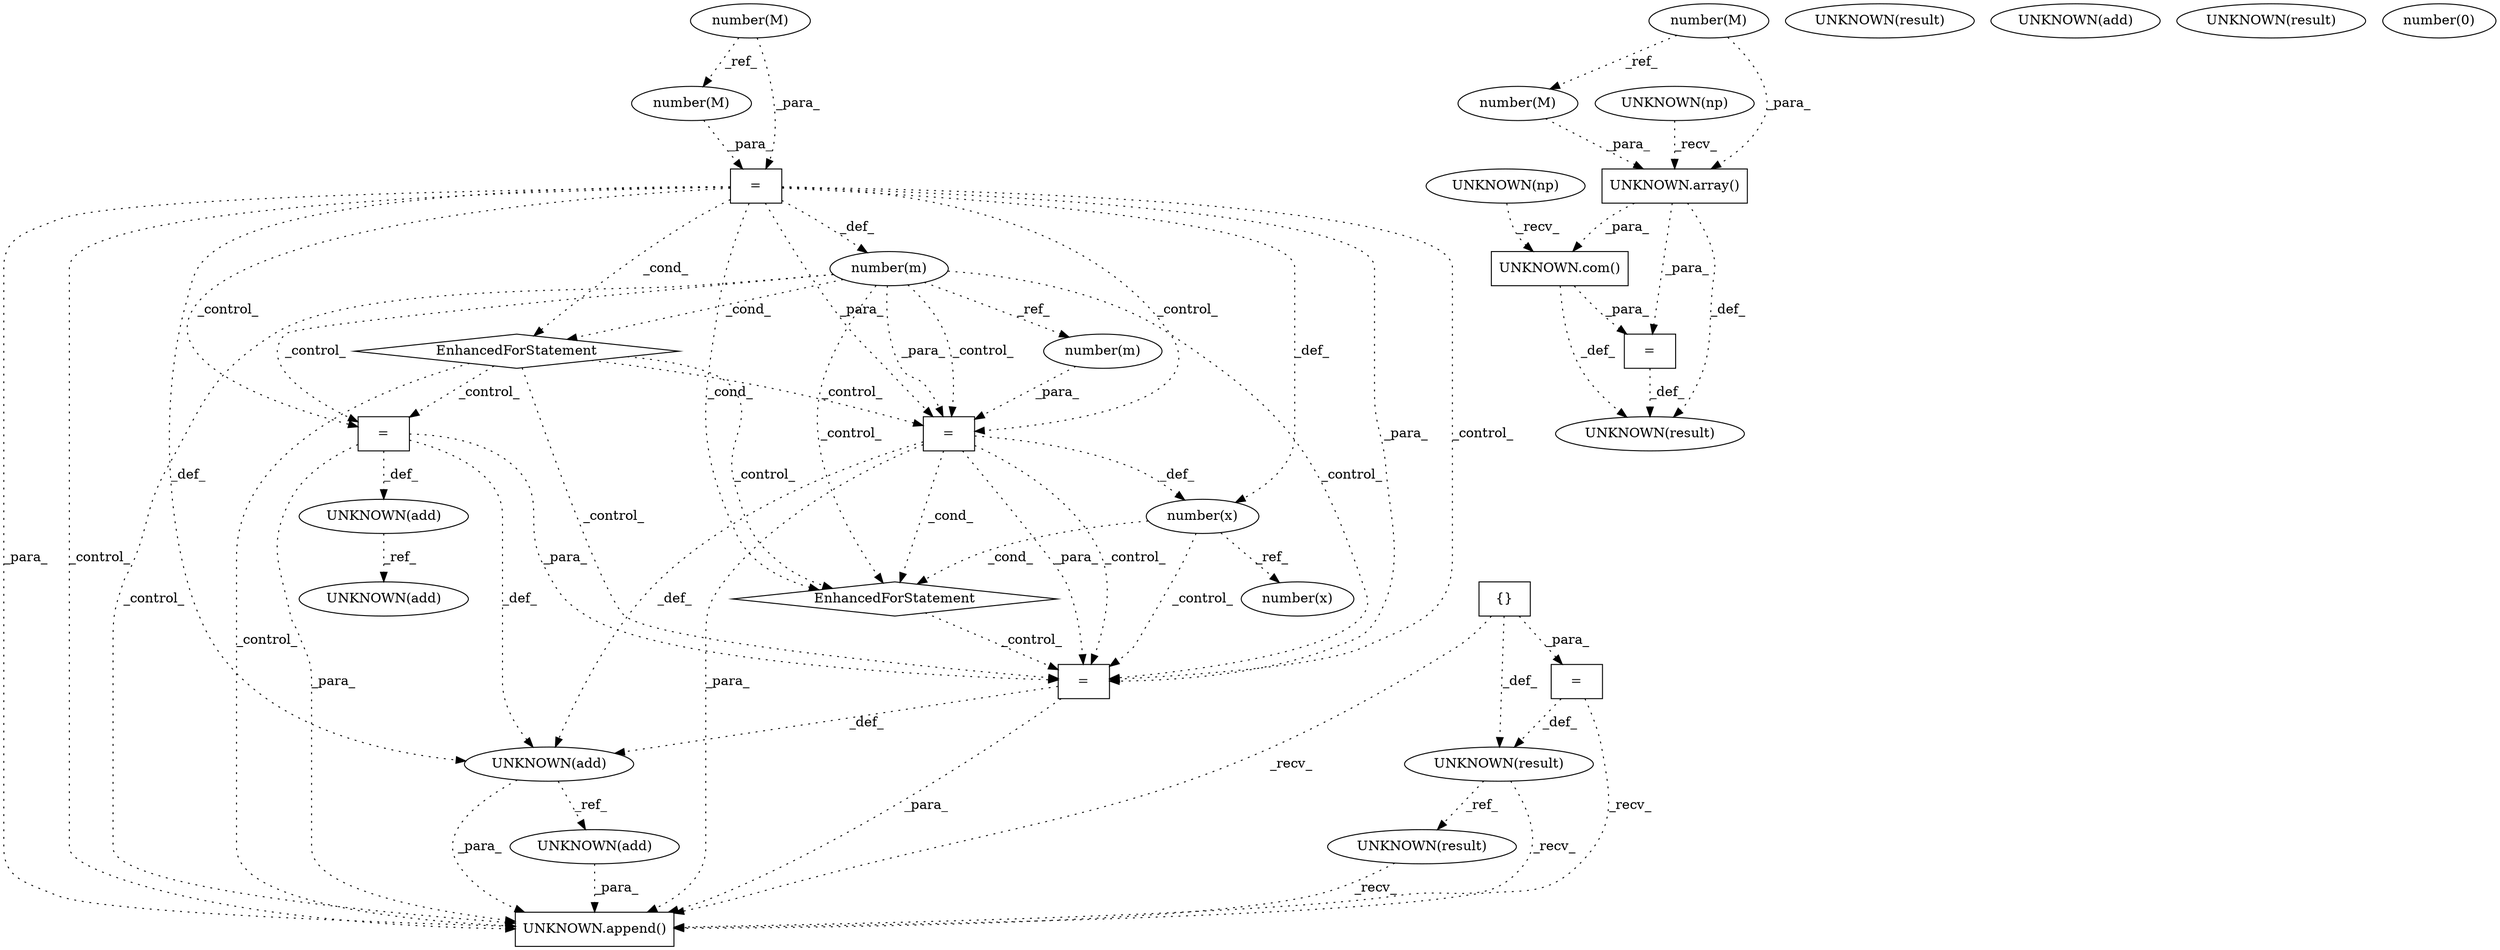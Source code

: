 digraph G {
1 [label="UNKNOWN.append()" shape=box]
2 [label="number(m)" shape=ellipse]
3 [label="=" shape=box]
4 [label="=" shape=box]
5 [label="UNKNOWN(np)" shape=ellipse]
6 [label="number(m)" shape=ellipse]
7 [label="number(x)" shape=ellipse]
8 [label="number(M)" shape=ellipse]
9 [label="UNKNOWN.com()" shape=box]
10 [label="UNKNOWN(result)" shape=ellipse]
11 [label="UNKNOWN(np)" shape=ellipse]
12 [label="UNKNOWN(add)" shape=ellipse]
13 [label="EnhancedForStatement" shape=diamond]
14 [label="UNKNOWN.array()" shape=box]
15 [label="number(M)" shape=ellipse]
16 [label="UNKNOWN(add)" shape=ellipse]
17 [label="UNKNOWN(result)" shape=ellipse]
18 [label="=" shape=box]
19 [label="UNKNOWN(add)" shape=ellipse]
20 [label="number(M)" shape=ellipse]
21 [label="=" shape=box]
22 [label="UNKNOWN(result)" shape=ellipse]
23 [label="UNKNOWN(add)" shape=ellipse]
24 [label="UNKNOWN(result)" shape=ellipse]
25 [label="UNKNOWN(add)" shape=ellipse]
26 [label="number(M)" shape=ellipse]
27 [label="{}" shape=box]
28 [label="UNKNOWN(result)" shape=ellipse]
29 [label="=" shape=box]
30 [label="=" shape=box]
31 [label="EnhancedForStatement" shape=diamond]
32 [label="number(0)" shape=ellipse]
33 [label="number(x)" shape=ellipse]
31 -> 1 [label="_control_" style=dotted];
22 -> 1 [label="_recv_" style=dotted];
12 -> 1 [label="_para_" style=dotted];
17 -> 1 [label="_recv_" style=dotted];
18 -> 1 [label="_recv_" style=dotted];
27 -> 1 [label="_recv_" style=dotted];
23 -> 1 [label="_para_" style=dotted];
21 -> 1 [label="_para_" style=dotted];
29 -> 1 [label="_para_" style=dotted];
30 -> 1 [label="_para_" style=dotted];
4 -> 1 [label="_para_" style=dotted];
6 -> 1 [label="_control_" style=dotted];
30 -> 1 [label="_control_" style=dotted];
6 -> 2 [label="_ref_" style=dotted];
9 -> 3 [label="_para_" style=dotted];
14 -> 3 [label="_para_" style=dotted];
31 -> 4 [label="_control_" style=dotted];
6 -> 4 [label="_control_" style=dotted];
30 -> 4 [label="_control_" style=dotted];
30 -> 6 [label="_def_" style=dotted];
33 -> 7 [label="_ref_" style=dotted];
15 -> 8 [label="_ref_" style=dotted];
5 -> 9 [label="_recv_" style=dotted];
14 -> 9 [label="_para_" style=dotted];
23 -> 12 [label="_ref_" style=dotted];
31 -> 13 [label="_control_" style=dotted];
33 -> 13 [label="_cond_" style=dotted];
29 -> 13 [label="_cond_" style=dotted];
30 -> 13 [label="_cond_" style=dotted];
6 -> 13 [label="_control_" style=dotted];
11 -> 14 [label="_recv_" style=dotted];
8 -> 14 [label="_para_" style=dotted];
15 -> 14 [label="_para_" style=dotted];
25 -> 16 [label="_ref_" style=dotted];
18 -> 17 [label="_def_" style=dotted];
27 -> 17 [label="_def_" style=dotted];
27 -> 18 [label="_para_" style=dotted];
13 -> 21 [label="_control_" style=dotted];
29 -> 21 [label="_para_" style=dotted];
30 -> 21 [label="_para_" style=dotted];
4 -> 21 [label="_para_" style=dotted];
31 -> 21 [label="_control_" style=dotted];
33 -> 21 [label="_control_" style=dotted];
29 -> 21 [label="_control_" style=dotted];
30 -> 21 [label="_control_" style=dotted];
6 -> 21 [label="_control_" style=dotted];
17 -> 22 [label="_ref_" style=dotted];
21 -> 23 [label="_def_" style=dotted];
29 -> 23 [label="_def_" style=dotted];
30 -> 23 [label="_def_" style=dotted];
4 -> 23 [label="_def_" style=dotted];
4 -> 25 [label="_def_" style=dotted];
20 -> 26 [label="_ref_" style=dotted];
3 -> 28 [label="_def_" style=dotted];
9 -> 28 [label="_def_" style=dotted];
14 -> 28 [label="_def_" style=dotted];
31 -> 29 [label="_control_" style=dotted];
2 -> 29 [label="_para_" style=dotted];
6 -> 29 [label="_para_" style=dotted];
30 -> 29 [label="_para_" style=dotted];
6 -> 29 [label="_control_" style=dotted];
30 -> 29 [label="_control_" style=dotted];
26 -> 30 [label="_para_" style=dotted];
20 -> 30 [label="_para_" style=dotted];
6 -> 31 [label="_cond_" style=dotted];
30 -> 31 [label="_cond_" style=dotted];
29 -> 33 [label="_def_" style=dotted];
30 -> 33 [label="_def_" style=dotted];
}